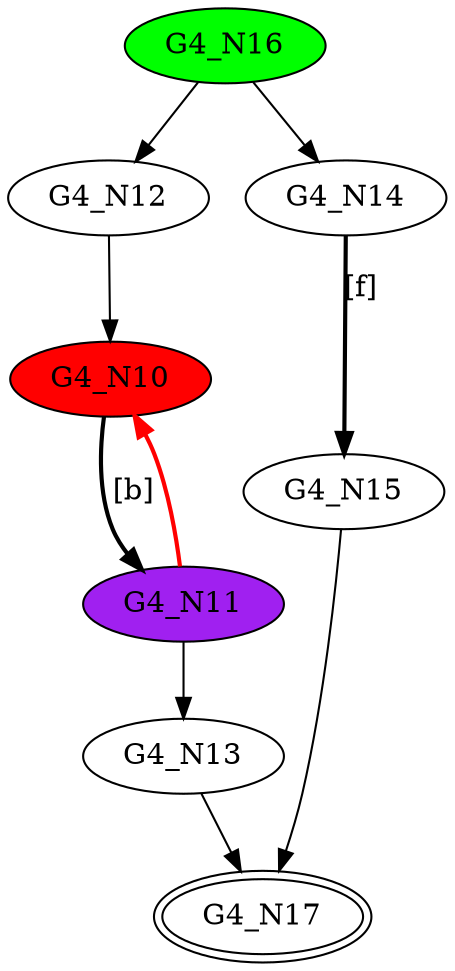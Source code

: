 digraph G4{
"G4_N10" [style=filled,fillcolor=red];
"G4_N11" [style=filled,fillcolor=purple];
"G4_N12";
"G4_N13";
"G4_N14";
"G4_N15";
"G4_N16" [style=filled,fillcolor=green];
"G4_N17" [peripheries=2];
"G4_N10"->"G4_N11" [style = bold, label = "[b]"];
"G4_N12"->"G4_N10";
"G4_N11"->"G4_N13";
"G4_N11"->"G4_N10" [color=red,style = bold, label = ""];
"G4_N14"->"G4_N15" [style = bold, label = "[f]"];
"G4_N16"->"G4_N12";
"G4_N16"->"G4_N14";
"G4_N15"->"G4_N17";
"G4_N13"->"G4_N17";
}

